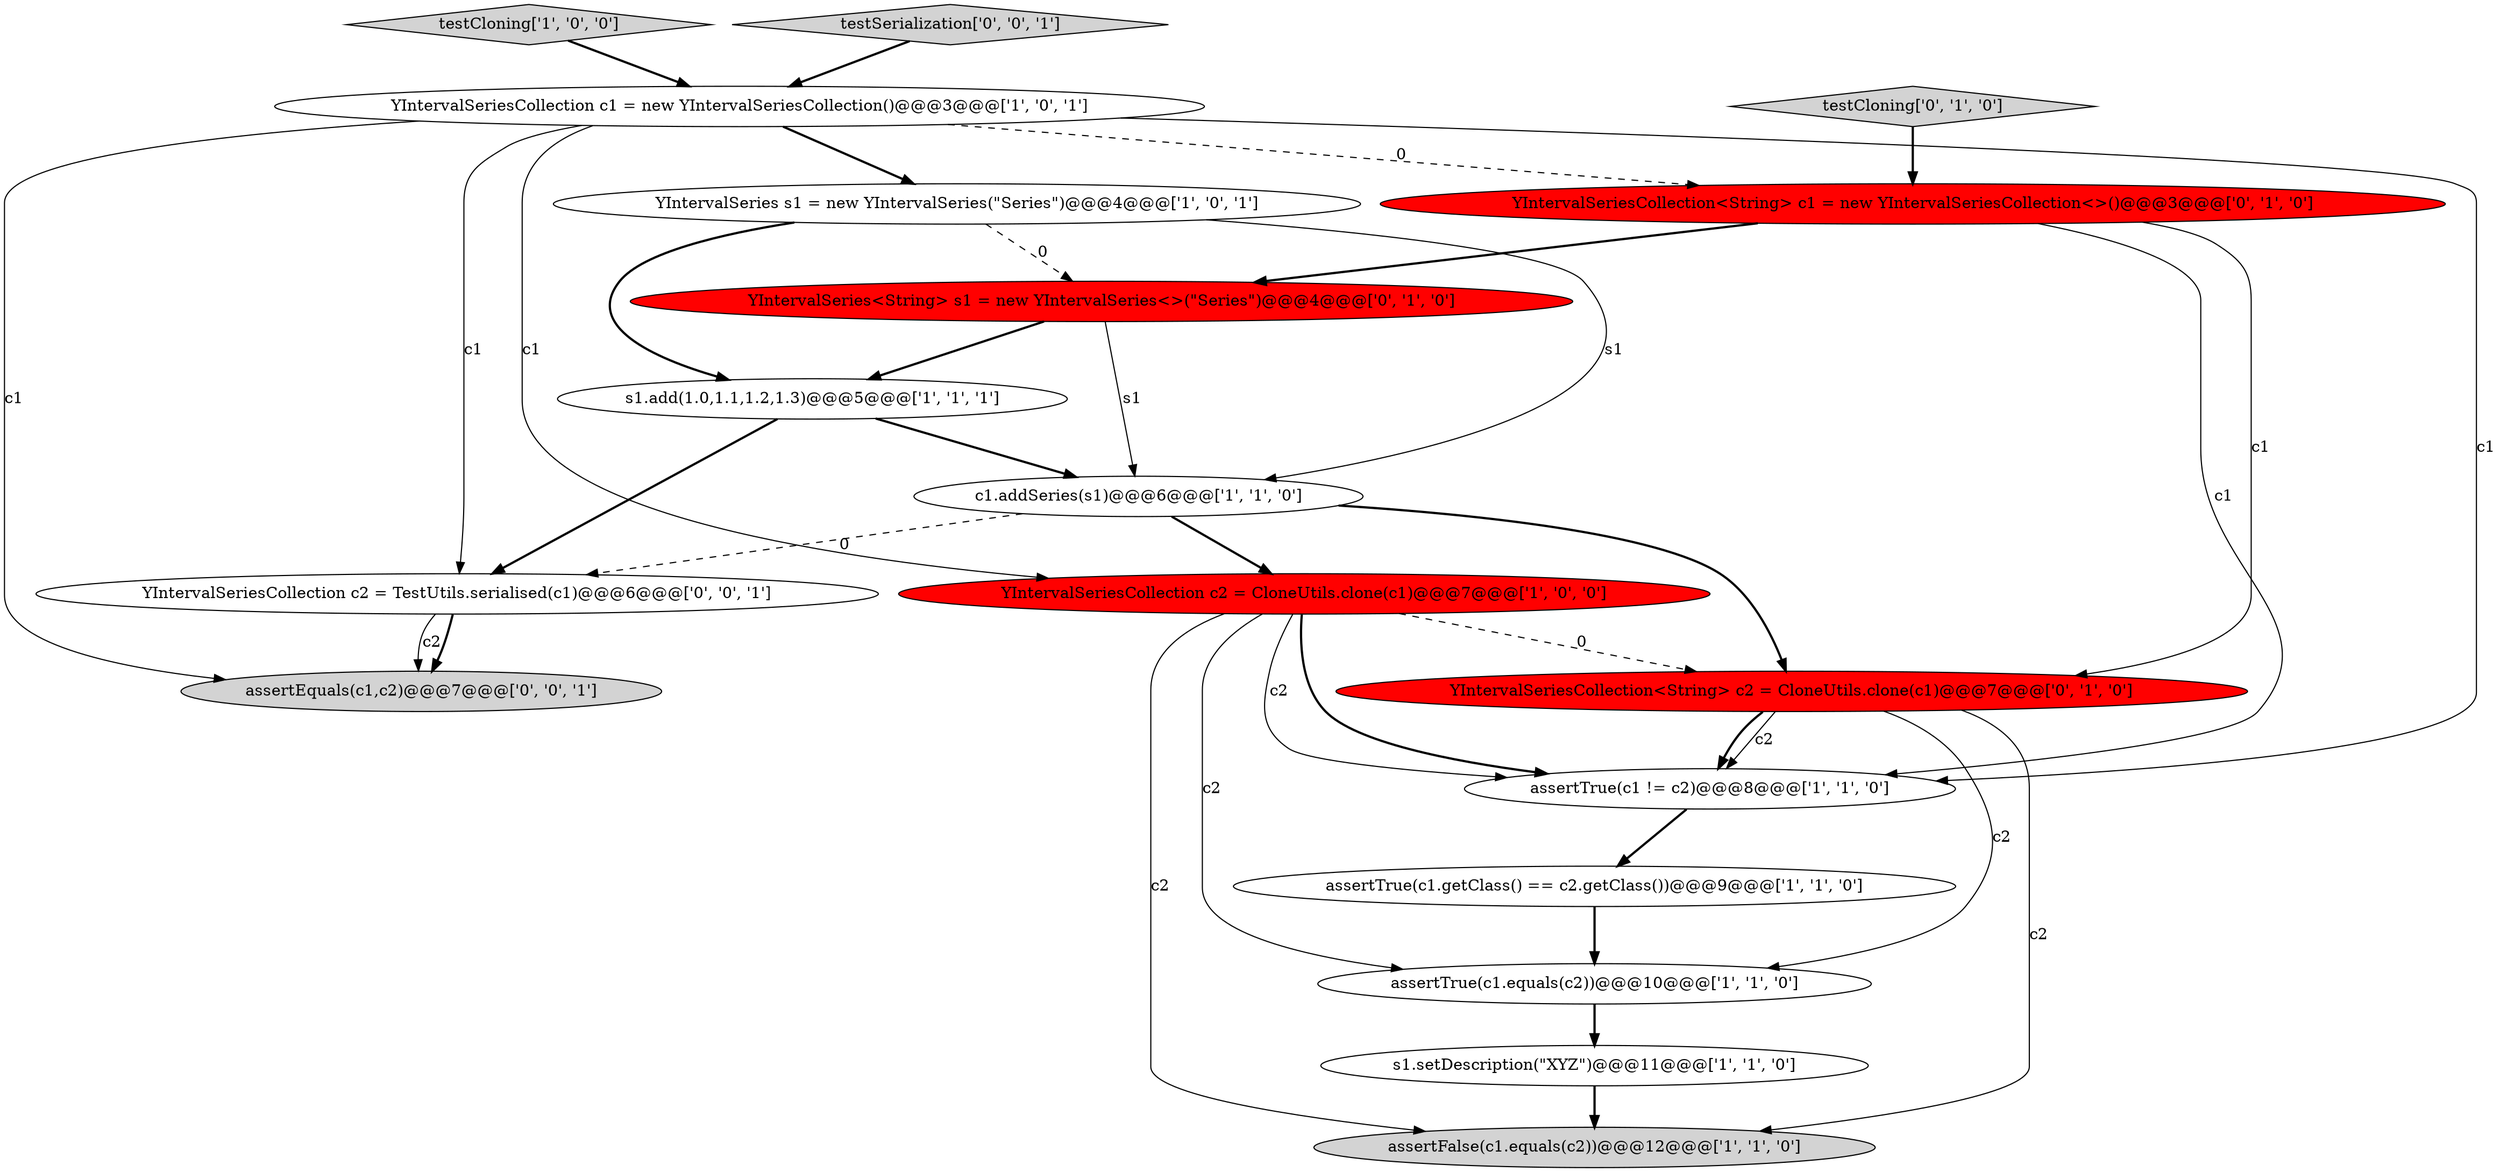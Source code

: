 digraph {
17 [style = filled, label = "YIntervalSeriesCollection c2 = TestUtils.serialised(c1)@@@6@@@['0', '0', '1']", fillcolor = white, shape = ellipse image = "AAA0AAABBB3BBB"];
13 [style = filled, label = "YIntervalSeriesCollection<String> c1 = new YIntervalSeriesCollection<>()@@@3@@@['0', '1', '0']", fillcolor = red, shape = ellipse image = "AAA1AAABBB2BBB"];
1 [style = filled, label = "YIntervalSeriesCollection c1 = new YIntervalSeriesCollection()@@@3@@@['1', '0', '1']", fillcolor = white, shape = ellipse image = "AAA0AAABBB1BBB"];
9 [style = filled, label = "c1.addSeries(s1)@@@6@@@['1', '1', '0']", fillcolor = white, shape = ellipse image = "AAA0AAABBB1BBB"];
7 [style = filled, label = "s1.add(1.0,1.1,1.2,1.3)@@@5@@@['1', '1', '1']", fillcolor = white, shape = ellipse image = "AAA0AAABBB1BBB"];
0 [style = filled, label = "YIntervalSeriesCollection c2 = CloneUtils.clone(c1)@@@7@@@['1', '0', '0']", fillcolor = red, shape = ellipse image = "AAA1AAABBB1BBB"];
10 [style = filled, label = "assertTrue(c1.getClass() == c2.getClass())@@@9@@@['1', '1', '0']", fillcolor = white, shape = ellipse image = "AAA0AAABBB1BBB"];
12 [style = filled, label = "YIntervalSeriesCollection<String> c2 = CloneUtils.clone(c1)@@@7@@@['0', '1', '0']", fillcolor = red, shape = ellipse image = "AAA1AAABBB2BBB"];
4 [style = filled, label = "assertTrue(c1 != c2)@@@8@@@['1', '1', '0']", fillcolor = white, shape = ellipse image = "AAA0AAABBB1BBB"];
3 [style = filled, label = "YIntervalSeries s1 = new YIntervalSeries(\"Series\")@@@4@@@['1', '0', '1']", fillcolor = white, shape = ellipse image = "AAA0AAABBB1BBB"];
14 [style = filled, label = "YIntervalSeries<String> s1 = new YIntervalSeries<>(\"Series\")@@@4@@@['0', '1', '0']", fillcolor = red, shape = ellipse image = "AAA1AAABBB2BBB"];
2 [style = filled, label = "testCloning['1', '0', '0']", fillcolor = lightgray, shape = diamond image = "AAA0AAABBB1BBB"];
5 [style = filled, label = "assertTrue(c1.equals(c2))@@@10@@@['1', '1', '0']", fillcolor = white, shape = ellipse image = "AAA0AAABBB1BBB"];
16 [style = filled, label = "testSerialization['0', '0', '1']", fillcolor = lightgray, shape = diamond image = "AAA0AAABBB3BBB"];
6 [style = filled, label = "assertFalse(c1.equals(c2))@@@12@@@['1', '1', '0']", fillcolor = lightgray, shape = ellipse image = "AAA0AAABBB1BBB"];
8 [style = filled, label = "s1.setDescription(\"XYZ\")@@@11@@@['1', '1', '0']", fillcolor = white, shape = ellipse image = "AAA0AAABBB1BBB"];
11 [style = filled, label = "testCloning['0', '1', '0']", fillcolor = lightgray, shape = diamond image = "AAA0AAABBB2BBB"];
15 [style = filled, label = "assertEquals(c1,c2)@@@7@@@['0', '0', '1']", fillcolor = lightgray, shape = ellipse image = "AAA0AAABBB3BBB"];
4->10 [style = bold, label=""];
1->15 [style = solid, label="c1"];
5->8 [style = bold, label=""];
12->5 [style = solid, label="c2"];
7->17 [style = bold, label=""];
9->0 [style = bold, label=""];
13->12 [style = solid, label="c1"];
14->9 [style = solid, label="s1"];
2->1 [style = bold, label=""];
0->6 [style = solid, label="c2"];
1->0 [style = solid, label="c1"];
1->3 [style = bold, label=""];
8->6 [style = bold, label=""];
12->4 [style = solid, label="c2"];
0->4 [style = solid, label="c2"];
1->17 [style = solid, label="c1"];
12->6 [style = solid, label="c2"];
0->12 [style = dashed, label="0"];
14->7 [style = bold, label=""];
1->13 [style = dashed, label="0"];
7->9 [style = bold, label=""];
10->5 [style = bold, label=""];
12->4 [style = bold, label=""];
3->7 [style = bold, label=""];
16->1 [style = bold, label=""];
0->4 [style = bold, label=""];
17->15 [style = solid, label="c2"];
9->17 [style = dashed, label="0"];
11->13 [style = bold, label=""];
13->4 [style = solid, label="c1"];
3->9 [style = solid, label="s1"];
17->15 [style = bold, label=""];
1->4 [style = solid, label="c1"];
9->12 [style = bold, label=""];
3->14 [style = dashed, label="0"];
13->14 [style = bold, label=""];
0->5 [style = solid, label="c2"];
}

